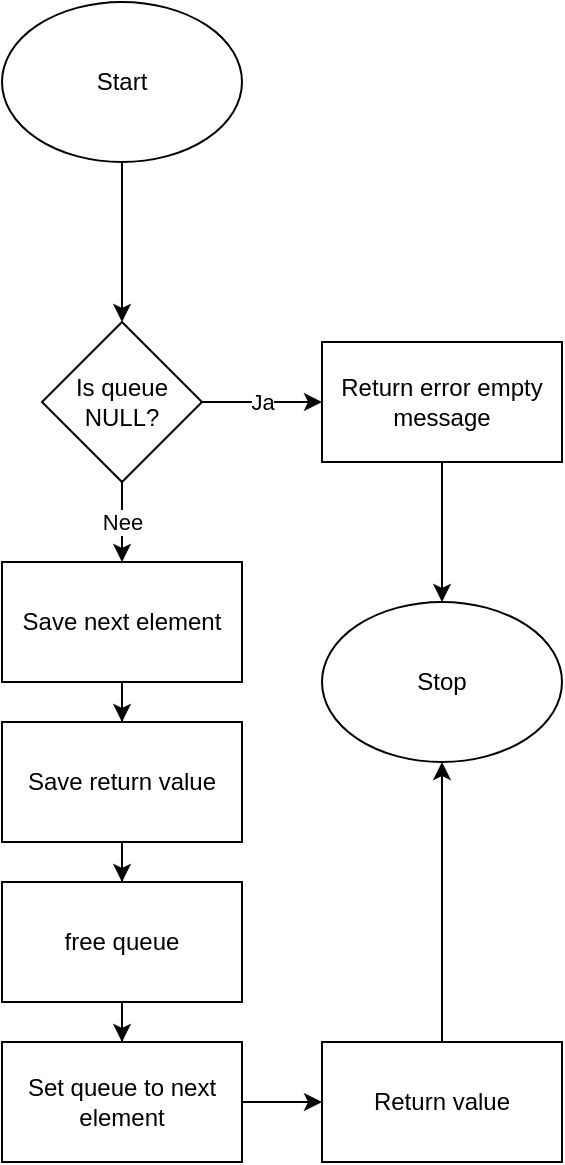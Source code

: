 <mxfile version="13.9.9" type="device"><diagram id="3iQXYYdURgr2TvhcBYuG" name="Page-1"><mxGraphModel dx="1422" dy="822" grid="1" gridSize="10" guides="1" tooltips="1" connect="1" arrows="1" fold="1" page="1" pageScale="1" pageWidth="827" pageHeight="1169" math="0" shadow="0"><root><mxCell id="0"/><mxCell id="1" parent="0"/><mxCell id="YVXrWL03XpPSSQ35r3mC-3" value="" style="edgeStyle=orthogonalEdgeStyle;rounded=0;orthogonalLoop=1;jettySize=auto;html=1;" edge="1" parent="1" source="YVXrWL03XpPSSQ35r3mC-1" target="YVXrWL03XpPSSQ35r3mC-2"><mxGeometry relative="1" as="geometry"/></mxCell><mxCell id="YVXrWL03XpPSSQ35r3mC-1" value="Start" style="ellipse;whiteSpace=wrap;html=1;" vertex="1" parent="1"><mxGeometry x="230" y="80" width="120" height="80" as="geometry"/></mxCell><mxCell id="YVXrWL03XpPSSQ35r3mC-5" value="Ja" style="edgeStyle=orthogonalEdgeStyle;rounded=0;orthogonalLoop=1;jettySize=auto;html=1;" edge="1" parent="1" source="YVXrWL03XpPSSQ35r3mC-2" target="YVXrWL03XpPSSQ35r3mC-4"><mxGeometry relative="1" as="geometry"/></mxCell><mxCell id="YVXrWL03XpPSSQ35r3mC-9" value="Nee" style="edgeStyle=orthogonalEdgeStyle;rounded=0;orthogonalLoop=1;jettySize=auto;html=1;" edge="1" parent="1" source="YVXrWL03XpPSSQ35r3mC-2" target="YVXrWL03XpPSSQ35r3mC-8"><mxGeometry relative="1" as="geometry"/></mxCell><mxCell id="YVXrWL03XpPSSQ35r3mC-2" value="Is queue NULL?" style="rhombus;whiteSpace=wrap;html=1;" vertex="1" parent="1"><mxGeometry x="250" y="240" width="80" height="80" as="geometry"/></mxCell><mxCell id="YVXrWL03XpPSSQ35r3mC-7" value="" style="edgeStyle=orthogonalEdgeStyle;rounded=0;orthogonalLoop=1;jettySize=auto;html=1;" edge="1" parent="1" source="YVXrWL03XpPSSQ35r3mC-4" target="YVXrWL03XpPSSQ35r3mC-6"><mxGeometry relative="1" as="geometry"/></mxCell><mxCell id="YVXrWL03XpPSSQ35r3mC-4" value="Return error empty message" style="whiteSpace=wrap;html=1;" vertex="1" parent="1"><mxGeometry x="390" y="250" width="120" height="60" as="geometry"/></mxCell><mxCell id="YVXrWL03XpPSSQ35r3mC-6" value="Stop" style="ellipse;whiteSpace=wrap;html=1;" vertex="1" parent="1"><mxGeometry x="390" y="380" width="120" height="80" as="geometry"/></mxCell><mxCell id="YVXrWL03XpPSSQ35r3mC-11" value="" style="edgeStyle=orthogonalEdgeStyle;rounded=0;orthogonalLoop=1;jettySize=auto;html=1;" edge="1" parent="1" source="YVXrWL03XpPSSQ35r3mC-8" target="YVXrWL03XpPSSQ35r3mC-10"><mxGeometry relative="1" as="geometry"/></mxCell><mxCell id="YVXrWL03XpPSSQ35r3mC-8" value="Save next element" style="whiteSpace=wrap;html=1;" vertex="1" parent="1"><mxGeometry x="230" y="360" width="120" height="60" as="geometry"/></mxCell><mxCell id="YVXrWL03XpPSSQ35r3mC-13" value="" style="edgeStyle=orthogonalEdgeStyle;rounded=0;orthogonalLoop=1;jettySize=auto;html=1;" edge="1" parent="1" source="YVXrWL03XpPSSQ35r3mC-10" target="YVXrWL03XpPSSQ35r3mC-12"><mxGeometry relative="1" as="geometry"/></mxCell><mxCell id="YVXrWL03XpPSSQ35r3mC-10" value="Save return value" style="whiteSpace=wrap;html=1;" vertex="1" parent="1"><mxGeometry x="230" y="440" width="120" height="60" as="geometry"/></mxCell><mxCell id="YVXrWL03XpPSSQ35r3mC-15" value="" style="edgeStyle=orthogonalEdgeStyle;rounded=0;orthogonalLoop=1;jettySize=auto;html=1;" edge="1" parent="1" source="YVXrWL03XpPSSQ35r3mC-12" target="YVXrWL03XpPSSQ35r3mC-14"><mxGeometry relative="1" as="geometry"/></mxCell><mxCell id="YVXrWL03XpPSSQ35r3mC-12" value="free queue" style="whiteSpace=wrap;html=1;" vertex="1" parent="1"><mxGeometry x="230" y="520" width="120" height="60" as="geometry"/></mxCell><mxCell id="YVXrWL03XpPSSQ35r3mC-17" value="" style="edgeStyle=orthogonalEdgeStyle;rounded=0;orthogonalLoop=1;jettySize=auto;html=1;" edge="1" parent="1" source="YVXrWL03XpPSSQ35r3mC-14" target="YVXrWL03XpPSSQ35r3mC-16"><mxGeometry relative="1" as="geometry"/></mxCell><mxCell id="YVXrWL03XpPSSQ35r3mC-14" value="Set queue to next element" style="whiteSpace=wrap;html=1;" vertex="1" parent="1"><mxGeometry x="230" y="600" width="120" height="60" as="geometry"/></mxCell><mxCell id="YVXrWL03XpPSSQ35r3mC-18" style="edgeStyle=orthogonalEdgeStyle;rounded=0;orthogonalLoop=1;jettySize=auto;html=1;entryX=0.5;entryY=1;entryDx=0;entryDy=0;" edge="1" parent="1" source="YVXrWL03XpPSSQ35r3mC-16" target="YVXrWL03XpPSSQ35r3mC-6"><mxGeometry relative="1" as="geometry"/></mxCell><mxCell id="YVXrWL03XpPSSQ35r3mC-16" value="Return value" style="whiteSpace=wrap;html=1;" vertex="1" parent="1"><mxGeometry x="390" y="600" width="120" height="60" as="geometry"/></mxCell></root></mxGraphModel></diagram></mxfile>